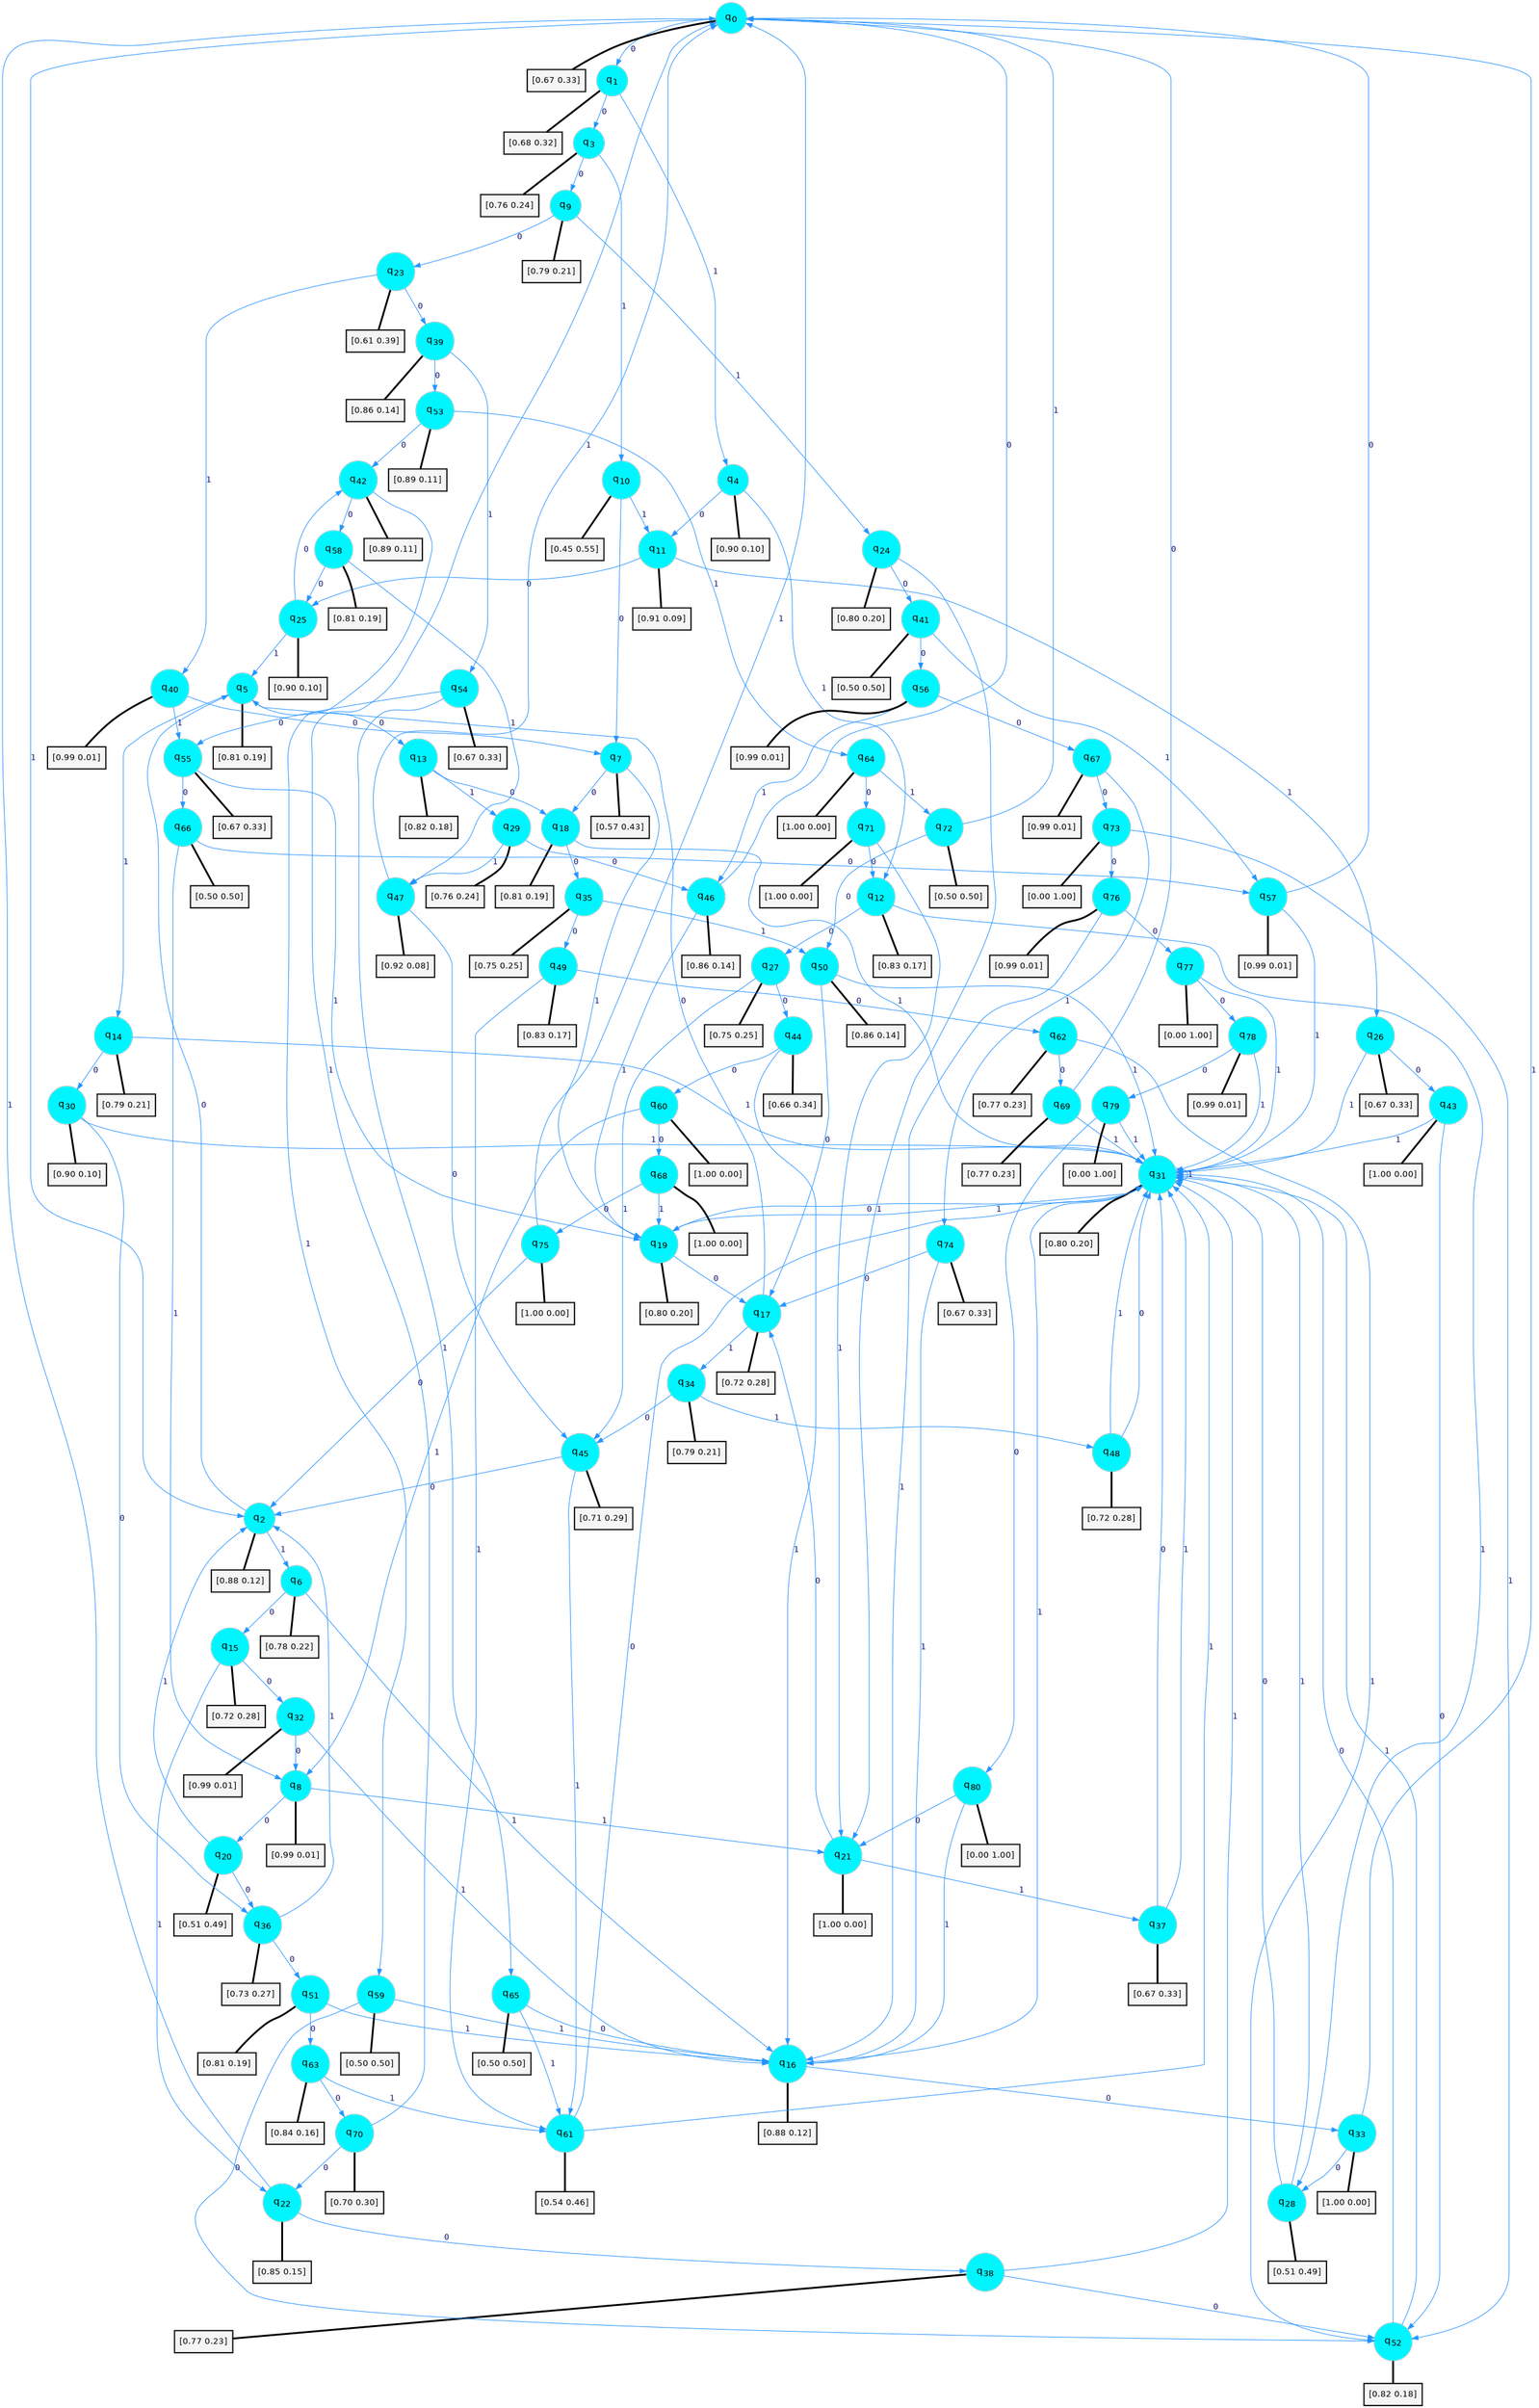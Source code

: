 digraph G {
graph [
bgcolor=transparent, dpi=300, rankdir=TD, size="40,25"];
node [
color=gray, fillcolor=turquoise1, fontcolor=black, fontname=Helvetica, fontsize=16, fontweight=bold, shape=circle, style=filled];
edge [
arrowsize=1, color=dodgerblue1, fontcolor=midnightblue, fontname=courier, fontweight=bold, penwidth=1, style=solid, weight=20];
0[label=<q<SUB>0</SUB>>];
1[label=<q<SUB>1</SUB>>];
2[label=<q<SUB>2</SUB>>];
3[label=<q<SUB>3</SUB>>];
4[label=<q<SUB>4</SUB>>];
5[label=<q<SUB>5</SUB>>];
6[label=<q<SUB>6</SUB>>];
7[label=<q<SUB>7</SUB>>];
8[label=<q<SUB>8</SUB>>];
9[label=<q<SUB>9</SUB>>];
10[label=<q<SUB>10</SUB>>];
11[label=<q<SUB>11</SUB>>];
12[label=<q<SUB>12</SUB>>];
13[label=<q<SUB>13</SUB>>];
14[label=<q<SUB>14</SUB>>];
15[label=<q<SUB>15</SUB>>];
16[label=<q<SUB>16</SUB>>];
17[label=<q<SUB>17</SUB>>];
18[label=<q<SUB>18</SUB>>];
19[label=<q<SUB>19</SUB>>];
20[label=<q<SUB>20</SUB>>];
21[label=<q<SUB>21</SUB>>];
22[label=<q<SUB>22</SUB>>];
23[label=<q<SUB>23</SUB>>];
24[label=<q<SUB>24</SUB>>];
25[label=<q<SUB>25</SUB>>];
26[label=<q<SUB>26</SUB>>];
27[label=<q<SUB>27</SUB>>];
28[label=<q<SUB>28</SUB>>];
29[label=<q<SUB>29</SUB>>];
30[label=<q<SUB>30</SUB>>];
31[label=<q<SUB>31</SUB>>];
32[label=<q<SUB>32</SUB>>];
33[label=<q<SUB>33</SUB>>];
34[label=<q<SUB>34</SUB>>];
35[label=<q<SUB>35</SUB>>];
36[label=<q<SUB>36</SUB>>];
37[label=<q<SUB>37</SUB>>];
38[label=<q<SUB>38</SUB>>];
39[label=<q<SUB>39</SUB>>];
40[label=<q<SUB>40</SUB>>];
41[label=<q<SUB>41</SUB>>];
42[label=<q<SUB>42</SUB>>];
43[label=<q<SUB>43</SUB>>];
44[label=<q<SUB>44</SUB>>];
45[label=<q<SUB>45</SUB>>];
46[label=<q<SUB>46</SUB>>];
47[label=<q<SUB>47</SUB>>];
48[label=<q<SUB>48</SUB>>];
49[label=<q<SUB>49</SUB>>];
50[label=<q<SUB>50</SUB>>];
51[label=<q<SUB>51</SUB>>];
52[label=<q<SUB>52</SUB>>];
53[label=<q<SUB>53</SUB>>];
54[label=<q<SUB>54</SUB>>];
55[label=<q<SUB>55</SUB>>];
56[label=<q<SUB>56</SUB>>];
57[label=<q<SUB>57</SUB>>];
58[label=<q<SUB>58</SUB>>];
59[label=<q<SUB>59</SUB>>];
60[label=<q<SUB>60</SUB>>];
61[label=<q<SUB>61</SUB>>];
62[label=<q<SUB>62</SUB>>];
63[label=<q<SUB>63</SUB>>];
64[label=<q<SUB>64</SUB>>];
65[label=<q<SUB>65</SUB>>];
66[label=<q<SUB>66</SUB>>];
67[label=<q<SUB>67</SUB>>];
68[label=<q<SUB>68</SUB>>];
69[label=<q<SUB>69</SUB>>];
70[label=<q<SUB>70</SUB>>];
71[label=<q<SUB>71</SUB>>];
72[label=<q<SUB>72</SUB>>];
73[label=<q<SUB>73</SUB>>];
74[label=<q<SUB>74</SUB>>];
75[label=<q<SUB>75</SUB>>];
76[label=<q<SUB>76</SUB>>];
77[label=<q<SUB>77</SUB>>];
78[label=<q<SUB>78</SUB>>];
79[label=<q<SUB>79</SUB>>];
80[label=<q<SUB>80</SUB>>];
81[label="[0.67 0.33]", shape=box,fontcolor=black, fontname=Helvetica, fontsize=14, penwidth=2, fillcolor=whitesmoke,color=black];
82[label="[0.68 0.32]", shape=box,fontcolor=black, fontname=Helvetica, fontsize=14, penwidth=2, fillcolor=whitesmoke,color=black];
83[label="[0.88 0.12]", shape=box,fontcolor=black, fontname=Helvetica, fontsize=14, penwidth=2, fillcolor=whitesmoke,color=black];
84[label="[0.76 0.24]", shape=box,fontcolor=black, fontname=Helvetica, fontsize=14, penwidth=2, fillcolor=whitesmoke,color=black];
85[label="[0.90 0.10]", shape=box,fontcolor=black, fontname=Helvetica, fontsize=14, penwidth=2, fillcolor=whitesmoke,color=black];
86[label="[0.81 0.19]", shape=box,fontcolor=black, fontname=Helvetica, fontsize=14, penwidth=2, fillcolor=whitesmoke,color=black];
87[label="[0.78 0.22]", shape=box,fontcolor=black, fontname=Helvetica, fontsize=14, penwidth=2, fillcolor=whitesmoke,color=black];
88[label="[0.57 0.43]", shape=box,fontcolor=black, fontname=Helvetica, fontsize=14, penwidth=2, fillcolor=whitesmoke,color=black];
89[label="[0.99 0.01]", shape=box,fontcolor=black, fontname=Helvetica, fontsize=14, penwidth=2, fillcolor=whitesmoke,color=black];
90[label="[0.79 0.21]", shape=box,fontcolor=black, fontname=Helvetica, fontsize=14, penwidth=2, fillcolor=whitesmoke,color=black];
91[label="[0.45 0.55]", shape=box,fontcolor=black, fontname=Helvetica, fontsize=14, penwidth=2, fillcolor=whitesmoke,color=black];
92[label="[0.91 0.09]", shape=box,fontcolor=black, fontname=Helvetica, fontsize=14, penwidth=2, fillcolor=whitesmoke,color=black];
93[label="[0.83 0.17]", shape=box,fontcolor=black, fontname=Helvetica, fontsize=14, penwidth=2, fillcolor=whitesmoke,color=black];
94[label="[0.82 0.18]", shape=box,fontcolor=black, fontname=Helvetica, fontsize=14, penwidth=2, fillcolor=whitesmoke,color=black];
95[label="[0.79 0.21]", shape=box,fontcolor=black, fontname=Helvetica, fontsize=14, penwidth=2, fillcolor=whitesmoke,color=black];
96[label="[0.72 0.28]", shape=box,fontcolor=black, fontname=Helvetica, fontsize=14, penwidth=2, fillcolor=whitesmoke,color=black];
97[label="[0.88 0.12]", shape=box,fontcolor=black, fontname=Helvetica, fontsize=14, penwidth=2, fillcolor=whitesmoke,color=black];
98[label="[0.72 0.28]", shape=box,fontcolor=black, fontname=Helvetica, fontsize=14, penwidth=2, fillcolor=whitesmoke,color=black];
99[label="[0.81 0.19]", shape=box,fontcolor=black, fontname=Helvetica, fontsize=14, penwidth=2, fillcolor=whitesmoke,color=black];
100[label="[0.80 0.20]", shape=box,fontcolor=black, fontname=Helvetica, fontsize=14, penwidth=2, fillcolor=whitesmoke,color=black];
101[label="[0.51 0.49]", shape=box,fontcolor=black, fontname=Helvetica, fontsize=14, penwidth=2, fillcolor=whitesmoke,color=black];
102[label="[1.00 0.00]", shape=box,fontcolor=black, fontname=Helvetica, fontsize=14, penwidth=2, fillcolor=whitesmoke,color=black];
103[label="[0.85 0.15]", shape=box,fontcolor=black, fontname=Helvetica, fontsize=14, penwidth=2, fillcolor=whitesmoke,color=black];
104[label="[0.61 0.39]", shape=box,fontcolor=black, fontname=Helvetica, fontsize=14, penwidth=2, fillcolor=whitesmoke,color=black];
105[label="[0.80 0.20]", shape=box,fontcolor=black, fontname=Helvetica, fontsize=14, penwidth=2, fillcolor=whitesmoke,color=black];
106[label="[0.90 0.10]", shape=box,fontcolor=black, fontname=Helvetica, fontsize=14, penwidth=2, fillcolor=whitesmoke,color=black];
107[label="[0.67 0.33]", shape=box,fontcolor=black, fontname=Helvetica, fontsize=14, penwidth=2, fillcolor=whitesmoke,color=black];
108[label="[0.75 0.25]", shape=box,fontcolor=black, fontname=Helvetica, fontsize=14, penwidth=2, fillcolor=whitesmoke,color=black];
109[label="[0.51 0.49]", shape=box,fontcolor=black, fontname=Helvetica, fontsize=14, penwidth=2, fillcolor=whitesmoke,color=black];
110[label="[0.76 0.24]", shape=box,fontcolor=black, fontname=Helvetica, fontsize=14, penwidth=2, fillcolor=whitesmoke,color=black];
111[label="[0.90 0.10]", shape=box,fontcolor=black, fontname=Helvetica, fontsize=14, penwidth=2, fillcolor=whitesmoke,color=black];
112[label="[0.80 0.20]", shape=box,fontcolor=black, fontname=Helvetica, fontsize=14, penwidth=2, fillcolor=whitesmoke,color=black];
113[label="[0.99 0.01]", shape=box,fontcolor=black, fontname=Helvetica, fontsize=14, penwidth=2, fillcolor=whitesmoke,color=black];
114[label="[1.00 0.00]", shape=box,fontcolor=black, fontname=Helvetica, fontsize=14, penwidth=2, fillcolor=whitesmoke,color=black];
115[label="[0.79 0.21]", shape=box,fontcolor=black, fontname=Helvetica, fontsize=14, penwidth=2, fillcolor=whitesmoke,color=black];
116[label="[0.75 0.25]", shape=box,fontcolor=black, fontname=Helvetica, fontsize=14, penwidth=2, fillcolor=whitesmoke,color=black];
117[label="[0.73 0.27]", shape=box,fontcolor=black, fontname=Helvetica, fontsize=14, penwidth=2, fillcolor=whitesmoke,color=black];
118[label="[0.67 0.33]", shape=box,fontcolor=black, fontname=Helvetica, fontsize=14, penwidth=2, fillcolor=whitesmoke,color=black];
119[label="[0.77 0.23]", shape=box,fontcolor=black, fontname=Helvetica, fontsize=14, penwidth=2, fillcolor=whitesmoke,color=black];
120[label="[0.86 0.14]", shape=box,fontcolor=black, fontname=Helvetica, fontsize=14, penwidth=2, fillcolor=whitesmoke,color=black];
121[label="[0.99 0.01]", shape=box,fontcolor=black, fontname=Helvetica, fontsize=14, penwidth=2, fillcolor=whitesmoke,color=black];
122[label="[0.50 0.50]", shape=box,fontcolor=black, fontname=Helvetica, fontsize=14, penwidth=2, fillcolor=whitesmoke,color=black];
123[label="[0.89 0.11]", shape=box,fontcolor=black, fontname=Helvetica, fontsize=14, penwidth=2, fillcolor=whitesmoke,color=black];
124[label="[1.00 0.00]", shape=box,fontcolor=black, fontname=Helvetica, fontsize=14, penwidth=2, fillcolor=whitesmoke,color=black];
125[label="[0.66 0.34]", shape=box,fontcolor=black, fontname=Helvetica, fontsize=14, penwidth=2, fillcolor=whitesmoke,color=black];
126[label="[0.71 0.29]", shape=box,fontcolor=black, fontname=Helvetica, fontsize=14, penwidth=2, fillcolor=whitesmoke,color=black];
127[label="[0.86 0.14]", shape=box,fontcolor=black, fontname=Helvetica, fontsize=14, penwidth=2, fillcolor=whitesmoke,color=black];
128[label="[0.92 0.08]", shape=box,fontcolor=black, fontname=Helvetica, fontsize=14, penwidth=2, fillcolor=whitesmoke,color=black];
129[label="[0.72 0.28]", shape=box,fontcolor=black, fontname=Helvetica, fontsize=14, penwidth=2, fillcolor=whitesmoke,color=black];
130[label="[0.83 0.17]", shape=box,fontcolor=black, fontname=Helvetica, fontsize=14, penwidth=2, fillcolor=whitesmoke,color=black];
131[label="[0.86 0.14]", shape=box,fontcolor=black, fontname=Helvetica, fontsize=14, penwidth=2, fillcolor=whitesmoke,color=black];
132[label="[0.81 0.19]", shape=box,fontcolor=black, fontname=Helvetica, fontsize=14, penwidth=2, fillcolor=whitesmoke,color=black];
133[label="[0.82 0.18]", shape=box,fontcolor=black, fontname=Helvetica, fontsize=14, penwidth=2, fillcolor=whitesmoke,color=black];
134[label="[0.89 0.11]", shape=box,fontcolor=black, fontname=Helvetica, fontsize=14, penwidth=2, fillcolor=whitesmoke,color=black];
135[label="[0.67 0.33]", shape=box,fontcolor=black, fontname=Helvetica, fontsize=14, penwidth=2, fillcolor=whitesmoke,color=black];
136[label="[0.67 0.33]", shape=box,fontcolor=black, fontname=Helvetica, fontsize=14, penwidth=2, fillcolor=whitesmoke,color=black];
137[label="[0.99 0.01]", shape=box,fontcolor=black, fontname=Helvetica, fontsize=14, penwidth=2, fillcolor=whitesmoke,color=black];
138[label="[0.99 0.01]", shape=box,fontcolor=black, fontname=Helvetica, fontsize=14, penwidth=2, fillcolor=whitesmoke,color=black];
139[label="[0.81 0.19]", shape=box,fontcolor=black, fontname=Helvetica, fontsize=14, penwidth=2, fillcolor=whitesmoke,color=black];
140[label="[0.50 0.50]", shape=box,fontcolor=black, fontname=Helvetica, fontsize=14, penwidth=2, fillcolor=whitesmoke,color=black];
141[label="[1.00 0.00]", shape=box,fontcolor=black, fontname=Helvetica, fontsize=14, penwidth=2, fillcolor=whitesmoke,color=black];
142[label="[0.54 0.46]", shape=box,fontcolor=black, fontname=Helvetica, fontsize=14, penwidth=2, fillcolor=whitesmoke,color=black];
143[label="[0.77 0.23]", shape=box,fontcolor=black, fontname=Helvetica, fontsize=14, penwidth=2, fillcolor=whitesmoke,color=black];
144[label="[0.84 0.16]", shape=box,fontcolor=black, fontname=Helvetica, fontsize=14, penwidth=2, fillcolor=whitesmoke,color=black];
145[label="[1.00 0.00]", shape=box,fontcolor=black, fontname=Helvetica, fontsize=14, penwidth=2, fillcolor=whitesmoke,color=black];
146[label="[0.50 0.50]", shape=box,fontcolor=black, fontname=Helvetica, fontsize=14, penwidth=2, fillcolor=whitesmoke,color=black];
147[label="[0.50 0.50]", shape=box,fontcolor=black, fontname=Helvetica, fontsize=14, penwidth=2, fillcolor=whitesmoke,color=black];
148[label="[0.99 0.01]", shape=box,fontcolor=black, fontname=Helvetica, fontsize=14, penwidth=2, fillcolor=whitesmoke,color=black];
149[label="[1.00 0.00]", shape=box,fontcolor=black, fontname=Helvetica, fontsize=14, penwidth=2, fillcolor=whitesmoke,color=black];
150[label="[0.77 0.23]", shape=box,fontcolor=black, fontname=Helvetica, fontsize=14, penwidth=2, fillcolor=whitesmoke,color=black];
151[label="[0.70 0.30]", shape=box,fontcolor=black, fontname=Helvetica, fontsize=14, penwidth=2, fillcolor=whitesmoke,color=black];
152[label="[1.00 0.00]", shape=box,fontcolor=black, fontname=Helvetica, fontsize=14, penwidth=2, fillcolor=whitesmoke,color=black];
153[label="[0.50 0.50]", shape=box,fontcolor=black, fontname=Helvetica, fontsize=14, penwidth=2, fillcolor=whitesmoke,color=black];
154[label="[0.00 1.00]", shape=box,fontcolor=black, fontname=Helvetica, fontsize=14, penwidth=2, fillcolor=whitesmoke,color=black];
155[label="[0.67 0.33]", shape=box,fontcolor=black, fontname=Helvetica, fontsize=14, penwidth=2, fillcolor=whitesmoke,color=black];
156[label="[1.00 0.00]", shape=box,fontcolor=black, fontname=Helvetica, fontsize=14, penwidth=2, fillcolor=whitesmoke,color=black];
157[label="[0.99 0.01]", shape=box,fontcolor=black, fontname=Helvetica, fontsize=14, penwidth=2, fillcolor=whitesmoke,color=black];
158[label="[0.00 1.00]", shape=box,fontcolor=black, fontname=Helvetica, fontsize=14, penwidth=2, fillcolor=whitesmoke,color=black];
159[label="[0.99 0.01]", shape=box,fontcolor=black, fontname=Helvetica, fontsize=14, penwidth=2, fillcolor=whitesmoke,color=black];
160[label="[0.00 1.00]", shape=box,fontcolor=black, fontname=Helvetica, fontsize=14, penwidth=2, fillcolor=whitesmoke,color=black];
161[label="[0.00 1.00]", shape=box,fontcolor=black, fontname=Helvetica, fontsize=14, penwidth=2, fillcolor=whitesmoke,color=black];
0->1 [label=0];
0->2 [label=1];
0->81 [arrowhead=none, penwidth=3,color=black];
1->3 [label=0];
1->4 [label=1];
1->82 [arrowhead=none, penwidth=3,color=black];
2->5 [label=0];
2->6 [label=1];
2->83 [arrowhead=none, penwidth=3,color=black];
3->9 [label=0];
3->10 [label=1];
3->84 [arrowhead=none, penwidth=3,color=black];
4->11 [label=0];
4->12 [label=1];
4->85 [arrowhead=none, penwidth=3,color=black];
5->13 [label=0];
5->14 [label=1];
5->86 [arrowhead=none, penwidth=3,color=black];
6->15 [label=0];
6->16 [label=1];
6->87 [arrowhead=none, penwidth=3,color=black];
7->18 [label=0];
7->19 [label=1];
7->88 [arrowhead=none, penwidth=3,color=black];
8->20 [label=0];
8->21 [label=1];
8->89 [arrowhead=none, penwidth=3,color=black];
9->23 [label=0];
9->24 [label=1];
9->90 [arrowhead=none, penwidth=3,color=black];
10->7 [label=0];
10->11 [label=1];
10->91 [arrowhead=none, penwidth=3,color=black];
11->25 [label=0];
11->26 [label=1];
11->92 [arrowhead=none, penwidth=3,color=black];
12->27 [label=0];
12->28 [label=1];
12->93 [arrowhead=none, penwidth=3,color=black];
13->18 [label=0];
13->29 [label=1];
13->94 [arrowhead=none, penwidth=3,color=black];
14->30 [label=0];
14->31 [label=1];
14->95 [arrowhead=none, penwidth=3,color=black];
15->32 [label=0];
15->22 [label=1];
15->96 [arrowhead=none, penwidth=3,color=black];
16->33 [label=0];
16->31 [label=1];
16->97 [arrowhead=none, penwidth=3,color=black];
17->5 [label=0];
17->34 [label=1];
17->98 [arrowhead=none, penwidth=3,color=black];
18->35 [label=0];
18->31 [label=1];
18->99 [arrowhead=none, penwidth=3,color=black];
19->17 [label=0];
19->31 [label=1];
19->100 [arrowhead=none, penwidth=3,color=black];
20->36 [label=0];
20->2 [label=1];
20->101 [arrowhead=none, penwidth=3,color=black];
21->17 [label=0];
21->37 [label=1];
21->102 [arrowhead=none, penwidth=3,color=black];
22->38 [label=0];
22->0 [label=1];
22->103 [arrowhead=none, penwidth=3,color=black];
23->39 [label=0];
23->40 [label=1];
23->104 [arrowhead=none, penwidth=3,color=black];
24->41 [label=0];
24->21 [label=1];
24->105 [arrowhead=none, penwidth=3,color=black];
25->42 [label=0];
25->5 [label=1];
25->106 [arrowhead=none, penwidth=3,color=black];
26->43 [label=0];
26->31 [label=1];
26->107 [arrowhead=none, penwidth=3,color=black];
27->44 [label=0];
27->45 [label=1];
27->108 [arrowhead=none, penwidth=3,color=black];
28->31 [label=0];
28->31 [label=1];
28->109 [arrowhead=none, penwidth=3,color=black];
29->46 [label=0];
29->47 [label=1];
29->110 [arrowhead=none, penwidth=3,color=black];
30->36 [label=0];
30->31 [label=1];
30->111 [arrowhead=none, penwidth=3,color=black];
31->19 [label=0];
31->31 [label=1];
31->112 [arrowhead=none, penwidth=3,color=black];
32->8 [label=0];
32->16 [label=1];
32->113 [arrowhead=none, penwidth=3,color=black];
33->28 [label=0];
33->0 [label=1];
33->114 [arrowhead=none, penwidth=3,color=black];
34->45 [label=0];
34->48 [label=1];
34->115 [arrowhead=none, penwidth=3,color=black];
35->49 [label=0];
35->50 [label=1];
35->116 [arrowhead=none, penwidth=3,color=black];
36->51 [label=0];
36->2 [label=1];
36->117 [arrowhead=none, penwidth=3,color=black];
37->31 [label=0];
37->31 [label=1];
37->118 [arrowhead=none, penwidth=3,color=black];
38->52 [label=0];
38->31 [label=1];
38->119 [arrowhead=none, penwidth=3,color=black];
39->53 [label=0];
39->54 [label=1];
39->120 [arrowhead=none, penwidth=3,color=black];
40->7 [label=0];
40->55 [label=1];
40->121 [arrowhead=none, penwidth=3,color=black];
41->56 [label=0];
41->57 [label=1];
41->122 [arrowhead=none, penwidth=3,color=black];
42->58 [label=0];
42->59 [label=1];
42->123 [arrowhead=none, penwidth=3,color=black];
43->52 [label=0];
43->31 [label=1];
43->124 [arrowhead=none, penwidth=3,color=black];
44->60 [label=0];
44->16 [label=1];
44->125 [arrowhead=none, penwidth=3,color=black];
45->2 [label=0];
45->61 [label=1];
45->126 [arrowhead=none, penwidth=3,color=black];
46->0 [label=0];
46->19 [label=1];
46->127 [arrowhead=none, penwidth=3,color=black];
47->45 [label=0];
47->0 [label=1];
47->128 [arrowhead=none, penwidth=3,color=black];
48->31 [label=0];
48->31 [label=1];
48->129 [arrowhead=none, penwidth=3,color=black];
49->62 [label=0];
49->61 [label=1];
49->130 [arrowhead=none, penwidth=3,color=black];
50->17 [label=0];
50->31 [label=1];
50->131 [arrowhead=none, penwidth=3,color=black];
51->63 [label=0];
51->16 [label=1];
51->132 [arrowhead=none, penwidth=3,color=black];
52->31 [label=0];
52->31 [label=1];
52->133 [arrowhead=none, penwidth=3,color=black];
53->42 [label=0];
53->64 [label=1];
53->134 [arrowhead=none, penwidth=3,color=black];
54->55 [label=0];
54->65 [label=1];
54->135 [arrowhead=none, penwidth=3,color=black];
55->66 [label=0];
55->19 [label=1];
55->136 [arrowhead=none, penwidth=3,color=black];
56->67 [label=0];
56->46 [label=1];
56->137 [arrowhead=none, penwidth=3,color=black];
57->0 [label=0];
57->31 [label=1];
57->138 [arrowhead=none, penwidth=3,color=black];
58->25 [label=0];
58->47 [label=1];
58->139 [arrowhead=none, penwidth=3,color=black];
59->52 [label=0];
59->16 [label=1];
59->140 [arrowhead=none, penwidth=3,color=black];
60->68 [label=0];
60->8 [label=1];
60->141 [arrowhead=none, penwidth=3,color=black];
61->31 [label=0];
61->31 [label=1];
61->142 [arrowhead=none, penwidth=3,color=black];
62->69 [label=0];
62->52 [label=1];
62->143 [arrowhead=none, penwidth=3,color=black];
63->70 [label=0];
63->61 [label=1];
63->144 [arrowhead=none, penwidth=3,color=black];
64->71 [label=0];
64->72 [label=1];
64->145 [arrowhead=none, penwidth=3,color=black];
65->16 [label=0];
65->61 [label=1];
65->146 [arrowhead=none, penwidth=3,color=black];
66->57 [label=0];
66->8 [label=1];
66->147 [arrowhead=none, penwidth=3,color=black];
67->73 [label=0];
67->74 [label=1];
67->148 [arrowhead=none, penwidth=3,color=black];
68->75 [label=0];
68->19 [label=1];
68->149 [arrowhead=none, penwidth=3,color=black];
69->0 [label=0];
69->31 [label=1];
69->150 [arrowhead=none, penwidth=3,color=black];
70->22 [label=0];
70->0 [label=1];
70->151 [arrowhead=none, penwidth=3,color=black];
71->12 [label=0];
71->21 [label=1];
71->152 [arrowhead=none, penwidth=3,color=black];
72->50 [label=0];
72->0 [label=1];
72->153 [arrowhead=none, penwidth=3,color=black];
73->76 [label=0];
73->52 [label=1];
73->154 [arrowhead=none, penwidth=3,color=black];
74->17 [label=0];
74->16 [label=1];
74->155 [arrowhead=none, penwidth=3,color=black];
75->2 [label=0];
75->0 [label=1];
75->156 [arrowhead=none, penwidth=3,color=black];
76->77 [label=0];
76->16 [label=1];
76->157 [arrowhead=none, penwidth=3,color=black];
77->78 [label=0];
77->31 [label=1];
77->158 [arrowhead=none, penwidth=3,color=black];
78->79 [label=0];
78->31 [label=1];
78->159 [arrowhead=none, penwidth=3,color=black];
79->80 [label=0];
79->31 [label=1];
79->160 [arrowhead=none, penwidth=3,color=black];
80->21 [label=0];
80->16 [label=1];
80->161 [arrowhead=none, penwidth=3,color=black];
}
